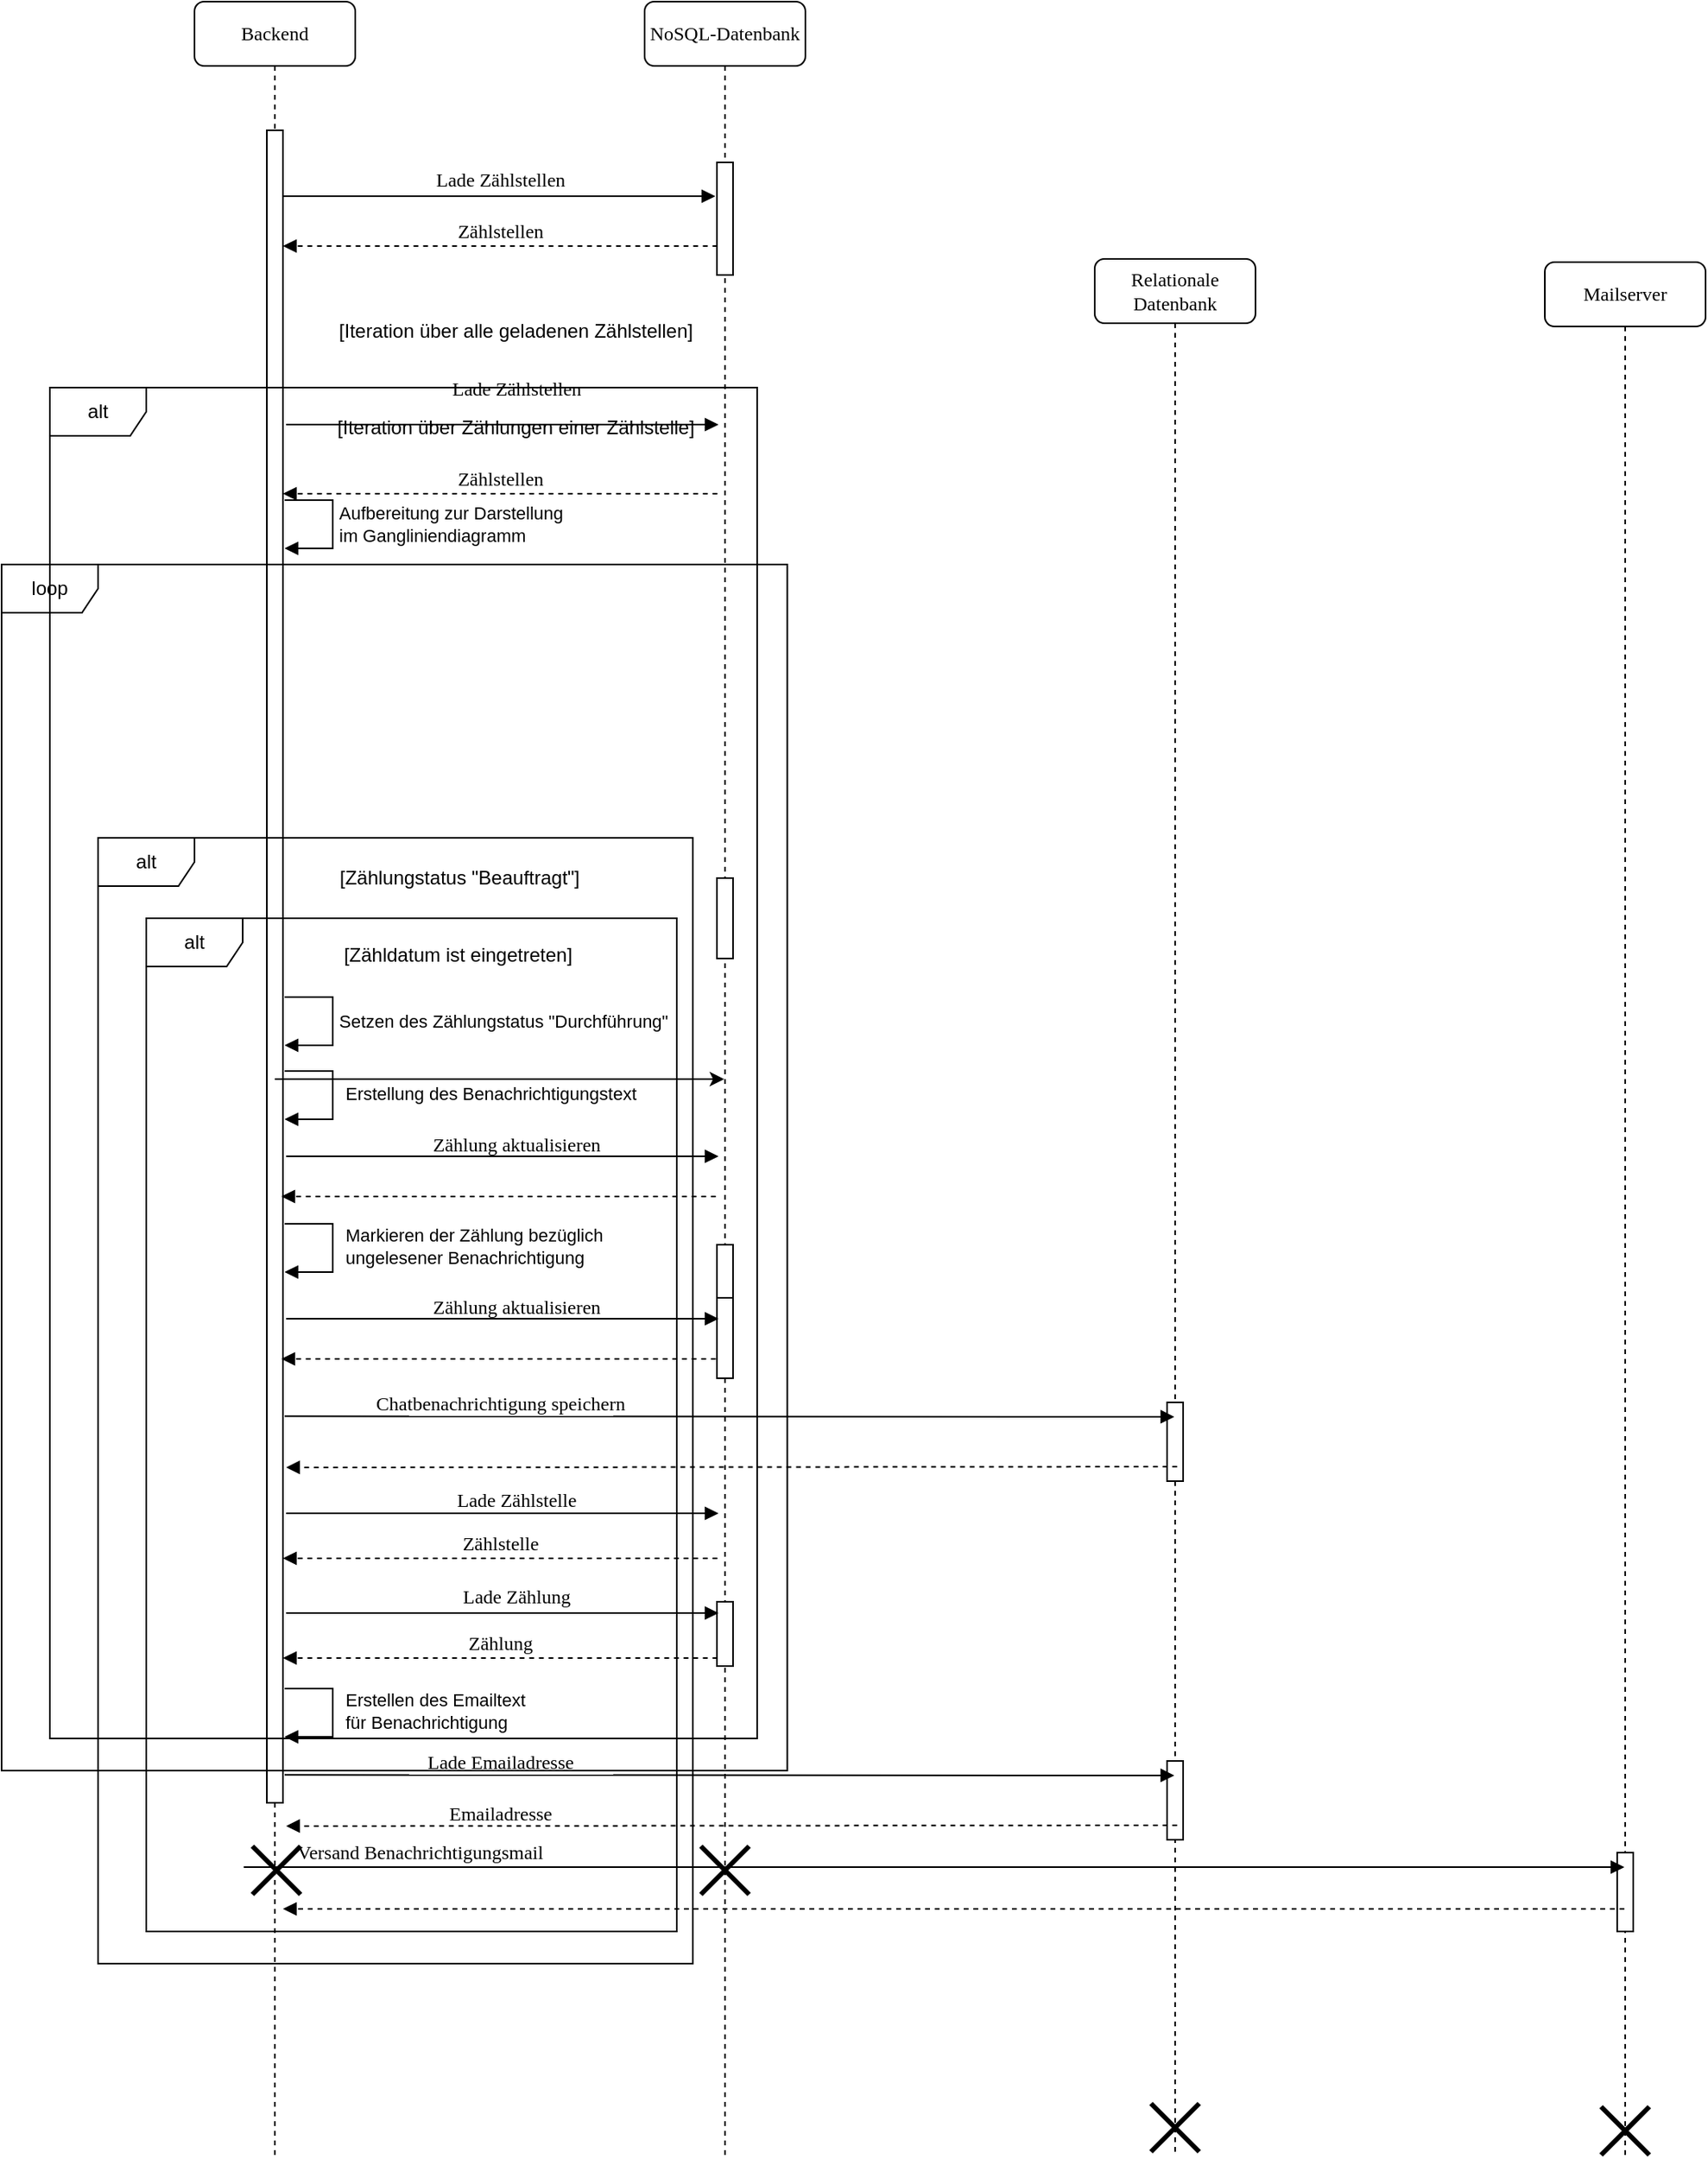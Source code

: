 <mxfile version="27.0.5">
  <diagram name="Seite-1" id="bGcENvx-rqWKhTurmv1m">
    <mxGraphModel dx="1426" dy="2130" grid="1" gridSize="10" guides="1" tooltips="1" connect="1" arrows="1" fold="1" page="1" pageScale="1" pageWidth="827" pageHeight="1169" math="0" shadow="0">
      <root>
        <mxCell id="0" />
        <mxCell id="1" parent="0" />
        <mxCell id="ue7t5pKXN6XHKBtUqyQd-4" value="Backend" style="shape=umlLifeline;perimeter=lifelinePerimeter;whiteSpace=wrap;html=1;container=1;collapsible=0;recursiveResize=0;outlineConnect=0;rounded=1;shadow=0;comic=0;labelBackgroundColor=none;strokeWidth=1;fontFamily=Verdana;fontSize=12;align=center;" parent="1" vertex="1">
          <mxGeometry x="670" y="-80" width="100" height="1340" as="geometry" />
        </mxCell>
        <mxCell id="ue7t5pKXN6XHKBtUqyQd-5" value="" style="html=1;points=[];perimeter=orthogonalPerimeter;rounded=0;shadow=0;comic=0;labelBackgroundColor=none;strokeWidth=1;fontFamily=Verdana;fontSize=12;align=center;" parent="ue7t5pKXN6XHKBtUqyQd-4" vertex="1">
          <mxGeometry x="45" y="80" width="10" height="1040" as="geometry" />
        </mxCell>
        <mxCell id="ue7t5pKXN6XHKBtUqyQd-149" value="" style="shape=umlDestroy;whiteSpace=wrap;html=1;strokeWidth=3;targetShapes=umlLifeline;" parent="ue7t5pKXN6XHKBtUqyQd-4" vertex="1">
          <mxGeometry x="36" y="1147" width="30" height="30" as="geometry" />
        </mxCell>
        <mxCell id="ue7t5pKXN6XHKBtUqyQd-7" value="NoSQL-Datenbank" style="shape=umlLifeline;perimeter=lifelinePerimeter;whiteSpace=wrap;html=1;container=1;collapsible=0;recursiveResize=0;outlineConnect=0;rounded=1;shadow=0;comic=0;labelBackgroundColor=none;strokeWidth=1;fontFamily=Verdana;fontSize=12;align=center;" parent="1" vertex="1">
          <mxGeometry x="950" y="-80" width="100" height="1340" as="geometry" />
        </mxCell>
        <mxCell id="ue7t5pKXN6XHKBtUqyQd-150" value="" style="shape=umlDestroy;whiteSpace=wrap;html=1;strokeWidth=3;targetShapes=umlLifeline;" parent="ue7t5pKXN6XHKBtUqyQd-7" vertex="1">
          <mxGeometry x="35" y="1147" width="30" height="30" as="geometry" />
        </mxCell>
        <mxCell id="OTIhska1MJh9wsHejd_R-1" value="" style="html=1;points=[];perimeter=orthogonalPerimeter;rounded=0;shadow=0;comic=0;labelBackgroundColor=none;strokeWidth=1;fontFamily=Verdana;fontSize=12;align=center;" parent="ue7t5pKXN6XHKBtUqyQd-7" vertex="1">
          <mxGeometry x="45" y="100" width="10" height="70" as="geometry" />
        </mxCell>
        <mxCell id="OTIhska1MJh9wsHejd_R-4" value="loop" style="shape=umlFrame;whiteSpace=wrap;html=1;pointerEvents=0;" parent="ue7t5pKXN6XHKBtUqyQd-7" vertex="1">
          <mxGeometry x="-400" y="350" width="488.75" height="750" as="geometry" />
        </mxCell>
        <mxCell id="OTIhska1MJh9wsHejd_R-5" value="alt" style="shape=umlFrame;whiteSpace=wrap;html=1;pointerEvents=0;" parent="ue7t5pKXN6XHKBtUqyQd-7" vertex="1">
          <mxGeometry x="-370" y="240" width="440" height="840" as="geometry" />
        </mxCell>
        <mxCell id="ue7t5pKXN6XHKBtUqyQd-141" value="Aufbereitung zur Darstellung&lt;div&gt;im Gangliniendiagramm&lt;/div&gt;" style="html=1;align=left;spacingLeft=2;endArrow=block;rounded=0;edgeStyle=orthogonalEdgeStyle;curved=0;rounded=0;" parent="ue7t5pKXN6XHKBtUqyQd-7" edge="1">
          <mxGeometry relative="1" as="geometry">
            <mxPoint x="-224" y="310" as="sourcePoint" />
            <Array as="points">
              <mxPoint x="-194" y="310" />
              <mxPoint x="-194" y="340" />
            </Array>
            <mxPoint x="-224" y="340" as="targetPoint" />
            <mxPoint as="offset" />
          </mxGeometry>
        </mxCell>
        <mxCell id="4cLMA0_kM-lcoHu_N5Rg-17" value="[Iteration über alle geladenen Zählstellen]" style="text;html=1;strokeColor=none;fillColor=none;align=center;verticalAlign=middle;whiteSpace=wrap;rounded=0;" parent="ue7t5pKXN6XHKBtUqyQd-7" vertex="1">
          <mxGeometry x="-200" y="190" width="240" height="30" as="geometry" />
        </mxCell>
        <mxCell id="ue7t5pKXN6XHKBtUqyQd-134" value="[Iteration über Zählungen einer Zählstelle]" style="text;html=1;strokeColor=none;fillColor=none;align=center;verticalAlign=middle;whiteSpace=wrap;rounded=0;" parent="ue7t5pKXN6XHKBtUqyQd-7" vertex="1">
          <mxGeometry x="-195" y="250" width="230" height="30" as="geometry" />
        </mxCell>
        <mxCell id="AzUamaKKGKAtAthFQINZ-4" value="" style="html=1;points=[];perimeter=orthogonalPerimeter;rounded=0;shadow=0;comic=0;labelBackgroundColor=none;strokeWidth=1;fontFamily=Verdana;fontSize=12;align=center;" parent="ue7t5pKXN6XHKBtUqyQd-7" vertex="1">
          <mxGeometry x="45" y="545" width="10" height="50" as="geometry" />
        </mxCell>
        <mxCell id="TXkHGRoiUV_yluwGaubA-20" value="" style="html=1;points=[];perimeter=orthogonalPerimeter;rounded=0;shadow=0;comic=0;labelBackgroundColor=none;strokeWidth=1;fontFamily=Verdana;fontSize=12;align=center;" parent="ue7t5pKXN6XHKBtUqyQd-7" vertex="1">
          <mxGeometry x="45" y="773" width="10" height="40" as="geometry" />
        </mxCell>
        <mxCell id="OTIhska1MJh9wsHejd_R-2" value="Lade Zählstellen" style="html=1;verticalAlign=bottom;endArrow=block;entryX=0;entryY=0;labelBackgroundColor=none;fontFamily=Verdana;fontSize=12;edgeStyle=elbowEdgeStyle;elbow=vertical;" parent="1" edge="1">
          <mxGeometry x="0.063" y="13" relative="1" as="geometry">
            <mxPoint x="727" y="183.0" as="sourcePoint" />
            <mxPoint as="offset" />
            <mxPoint x="996" y="183.0" as="targetPoint" />
          </mxGeometry>
        </mxCell>
        <mxCell id="OTIhska1MJh9wsHejd_R-3" value="Zählstellen" style="html=1;verticalAlign=bottom;endArrow=block;labelBackgroundColor=none;fontFamily=Verdana;fontSize=12;edgeStyle=elbowEdgeStyle;elbow=vertical;exitX=0.925;exitY=0.55;exitDx=0;exitDy=0;exitPerimeter=0;dashed=1;" parent="1" edge="1">
          <mxGeometry x="-0.001" relative="1" as="geometry">
            <mxPoint x="995.25" y="225.97" as="sourcePoint" />
            <mxPoint as="offset" />
            <mxPoint x="725" y="225.97" as="targetPoint" />
          </mxGeometry>
        </mxCell>
        <mxCell id="OTIhska1MJh9wsHejd_R-41" value="alt" style="shape=umlFrame;whiteSpace=wrap;html=1;pointerEvents=0;" parent="1" vertex="1">
          <mxGeometry x="610" y="440" width="370" height="700" as="geometry" />
        </mxCell>
        <mxCell id="4cLMA0_kM-lcoHu_N5Rg-1" value="[Zählungstatus &quot;Beauftragt&quot;]" style="text;html=1;strokeColor=none;fillColor=none;align=center;verticalAlign=middle;whiteSpace=wrap;rounded=0;" parent="1" vertex="1">
          <mxGeometry x="730" y="450" width="210" height="30" as="geometry" />
        </mxCell>
        <mxCell id="AzUamaKKGKAtAthFQINZ-1" value="alt" style="shape=umlFrame;whiteSpace=wrap;html=1;pointerEvents=0;" parent="1" vertex="1">
          <mxGeometry x="640" y="490" width="330" height="630" as="geometry" />
        </mxCell>
        <mxCell id="AzUamaKKGKAtAthFQINZ-2" value="[Zähldatum ist eingetreten]" style="text;html=1;strokeColor=none;fillColor=none;align=center;verticalAlign=middle;whiteSpace=wrap;rounded=0;" parent="1" vertex="1">
          <mxGeometry x="729" y="498" width="210" height="30" as="geometry" />
        </mxCell>
        <mxCell id="AzUamaKKGKAtAthFQINZ-3" value="Setzen des Zählungstatus &quot;Durchführung&quot;" style="html=1;align=left;spacingLeft=2;endArrow=block;rounded=0;edgeStyle=orthogonalEdgeStyle;curved=0;rounded=0;" parent="1" edge="1">
          <mxGeometry relative="1" as="geometry">
            <mxPoint x="726" y="539" as="sourcePoint" />
            <Array as="points">
              <mxPoint x="756" y="539" />
              <mxPoint x="756" y="569" />
            </Array>
            <mxPoint x="726" y="569" as="targetPoint" />
            <mxPoint as="offset" />
          </mxGeometry>
        </mxCell>
        <mxCell id="AzUamaKKGKAtAthFQINZ-5" value="Zählung aktualisieren" style="html=1;verticalAlign=bottom;endArrow=block;entryX=0;entryY=0;labelBackgroundColor=none;fontFamily=Verdana;fontSize=12;edgeStyle=elbowEdgeStyle;elbow=horizontal;" parent="1" edge="1">
          <mxGeometry x="0.063" y="-2" relative="1" as="geometry">
            <mxPoint x="727" y="638" as="sourcePoint" />
            <mxPoint as="offset" />
            <mxPoint x="996" y="638" as="targetPoint" />
          </mxGeometry>
        </mxCell>
        <mxCell id="AzUamaKKGKAtAthFQINZ-7" value="" style="html=1;verticalAlign=bottom;endArrow=block;labelBackgroundColor=none;fontFamily=Verdana;fontSize=12;edgeStyle=elbowEdgeStyle;elbow=vertical;exitX=0.925;exitY=0.55;exitDx=0;exitDy=0;exitPerimeter=0;dashed=1;" parent="1" edge="1">
          <mxGeometry x="-0.001" relative="1" as="geometry">
            <mxPoint x="994.25" y="663" as="sourcePoint" />
            <mxPoint as="offset" />
            <mxPoint x="724" y="663" as="targetPoint" />
          </mxGeometry>
        </mxCell>
        <mxCell id="TXkHGRoiUV_yluwGaubA-1" value="Relationale&lt;div&gt;Datenbank&lt;/div&gt;" style="shape=umlLifeline;perimeter=lifelinePerimeter;whiteSpace=wrap;html=1;container=1;collapsible=0;recursiveResize=0;outlineConnect=0;rounded=1;shadow=0;comic=0;labelBackgroundColor=none;strokeWidth=1;fontFamily=Verdana;fontSize=12;align=center;" parent="1" vertex="1">
          <mxGeometry x="1230" y="80" width="100" height="1180" as="geometry" />
        </mxCell>
        <mxCell id="TXkHGRoiUV_yluwGaubA-2" value="" style="shape=umlDestroy;whiteSpace=wrap;html=1;strokeWidth=3;targetShapes=umlLifeline;" parent="TXkHGRoiUV_yluwGaubA-1" vertex="1">
          <mxGeometry x="35" y="1147" width="30" height="30" as="geometry" />
        </mxCell>
        <mxCell id="TXkHGRoiUV_yluwGaubA-3" value="" style="html=1;points=[];perimeter=orthogonalPerimeter;rounded=0;shadow=0;comic=0;labelBackgroundColor=none;strokeWidth=1;fontFamily=Verdana;fontSize=12;align=center;" parent="TXkHGRoiUV_yluwGaubA-1" vertex="1">
          <mxGeometry x="45" y="711" width="10" height="49" as="geometry" />
        </mxCell>
        <mxCell id="TXkHGRoiUV_yluwGaubA-4" value="Erstellung des Benachrichtigungstext" style="html=1;align=left;spacingLeft=2;endArrow=block;rounded=0;edgeStyle=orthogonalEdgeStyle;curved=0;rounded=0;" parent="1" edge="1">
          <mxGeometry x="-0.022" y="4" relative="1" as="geometry">
            <mxPoint x="726" y="585" as="sourcePoint" />
            <Array as="points">
              <mxPoint x="756" y="585" />
              <mxPoint x="756" y="615" />
            </Array>
            <mxPoint x="726" y="615" as="targetPoint" />
            <mxPoint as="offset" />
          </mxGeometry>
        </mxCell>
        <mxCell id="TXkHGRoiUV_yluwGaubA-5" value="Chatbenachrichtigung speichern" style="html=1;verticalAlign=bottom;endArrow=block;labelBackgroundColor=none;fontFamily=Verdana;fontSize=12;edgeStyle=elbowEdgeStyle;elbow=vertical;exitX=1.1;exitY=0.746;exitDx=0;exitDy=0;exitPerimeter=0;" parent="1" edge="1">
          <mxGeometry x="-0.516" y="-1" relative="1" as="geometry">
            <mxPoint x="726" y="799.66" as="sourcePoint" />
            <mxPoint as="offset" />
            <mxPoint x="1279.5" y="800" as="targetPoint" />
          </mxGeometry>
        </mxCell>
        <mxCell id="TXkHGRoiUV_yluwGaubA-8" value="" style="html=1;verticalAlign=bottom;endArrow=block;labelBackgroundColor=none;fontFamily=Verdana;fontSize=12;edgeStyle=elbowEdgeStyle;elbow=vertical;exitX=0.925;exitY=0.55;exitDx=0;exitDy=0;exitPerimeter=0;dashed=1;entryX=1.1;entryY=0.79;entryDx=0;entryDy=0;entryPerimeter=0;" parent="1" edge="1">
          <mxGeometry x="-0.001" relative="1" as="geometry">
            <mxPoint x="1281.25" y="831" as="sourcePoint" />
            <mxPoint as="offset" />
            <mxPoint x="727" y="831.9" as="targetPoint" />
          </mxGeometry>
        </mxCell>
        <mxCell id="TXkHGRoiUV_yluwGaubA-9" value="Markieren der Zählung bezüglich&amp;nbsp;&lt;div&gt;ungelesener Benachrichtigung&lt;/div&gt;" style="html=1;align=left;spacingLeft=2;endArrow=block;rounded=0;edgeStyle=orthogonalEdgeStyle;curved=0;rounded=0;" parent="1" edge="1">
          <mxGeometry x="-0.022" y="4" relative="1" as="geometry">
            <mxPoint x="726" y="680" as="sourcePoint" />
            <Array as="points">
              <mxPoint x="756" y="680" />
              <mxPoint x="756" y="710" />
            </Array>
            <mxPoint x="726" y="710" as="targetPoint" />
            <mxPoint as="offset" />
          </mxGeometry>
        </mxCell>
        <mxCell id="TXkHGRoiUV_yluwGaubA-10" value="Mailserver" style="shape=umlLifeline;perimeter=lifelinePerimeter;whiteSpace=wrap;html=1;container=1;collapsible=0;recursiveResize=0;outlineConnect=0;rounded=1;shadow=0;comic=0;labelBackgroundColor=none;strokeWidth=1;fontFamily=Verdana;fontSize=12;align=center;" parent="1" vertex="1">
          <mxGeometry x="1510" y="82" width="100" height="1178" as="geometry" />
        </mxCell>
        <mxCell id="TXkHGRoiUV_yluwGaubA-11" value="" style="shape=umlDestroy;whiteSpace=wrap;html=1;strokeWidth=3;targetShapes=umlLifeline;" parent="TXkHGRoiUV_yluwGaubA-10" vertex="1">
          <mxGeometry x="35" y="1147" width="30" height="30" as="geometry" />
        </mxCell>
        <mxCell id="TXkHGRoiUV_yluwGaubA-12" value="" style="html=1;points=[];perimeter=orthogonalPerimeter;rounded=0;shadow=0;comic=0;labelBackgroundColor=none;strokeWidth=1;fontFamily=Verdana;fontSize=12;align=center;" parent="TXkHGRoiUV_yluwGaubA-10" vertex="1">
          <mxGeometry x="45" y="989" width="10" height="49" as="geometry" />
        </mxCell>
        <mxCell id="TXkHGRoiUV_yluwGaubA-13" value="Erstellen des Emailtext&lt;div&gt;für Benachrichtigung&lt;/div&gt;" style="html=1;align=left;spacingLeft=2;endArrow=block;rounded=0;edgeStyle=orthogonalEdgeStyle;curved=0;rounded=0;" parent="1" edge="1">
          <mxGeometry x="-0.022" y="4" relative="1" as="geometry">
            <mxPoint x="726" y="969" as="sourcePoint" />
            <Array as="points">
              <mxPoint x="756" y="969" />
              <mxPoint x="756" y="999" />
            </Array>
            <mxPoint x="726" y="999" as="targetPoint" />
            <mxPoint as="offset" />
          </mxGeometry>
        </mxCell>
        <mxCell id="TXkHGRoiUV_yluwGaubA-15" value="" style="html=1;points=[];perimeter=orthogonalPerimeter;rounded=0;shadow=0;comic=0;labelBackgroundColor=none;strokeWidth=1;fontFamily=Verdana;fontSize=12;align=center;" parent="1" vertex="1">
          <mxGeometry x="995" y="726" width="10" height="50" as="geometry" />
        </mxCell>
        <mxCell id="TXkHGRoiUV_yluwGaubA-16" value="Zählung aktualisieren" style="html=1;verticalAlign=bottom;endArrow=block;entryX=0;entryY=0;labelBackgroundColor=none;fontFamily=Verdana;fontSize=12;edgeStyle=elbowEdgeStyle;elbow=vertical;" parent="1" edge="1">
          <mxGeometry x="0.063" y="-2" relative="1" as="geometry">
            <mxPoint x="727" y="739" as="sourcePoint" />
            <mxPoint as="offset" />
            <mxPoint x="996" y="739" as="targetPoint" />
          </mxGeometry>
        </mxCell>
        <mxCell id="TXkHGRoiUV_yluwGaubA-17" value="" style="html=1;verticalAlign=bottom;endArrow=block;labelBackgroundColor=none;fontFamily=Verdana;fontSize=12;edgeStyle=elbowEdgeStyle;elbow=vertical;exitX=0.925;exitY=0.55;exitDx=0;exitDy=0;exitPerimeter=0;dashed=1;" parent="1" edge="1">
          <mxGeometry x="-0.001" relative="1" as="geometry">
            <mxPoint x="994.25" y="764" as="sourcePoint" />
            <mxPoint as="offset" />
            <mxPoint x="724" y="764" as="targetPoint" />
          </mxGeometry>
        </mxCell>
        <mxCell id="TXkHGRoiUV_yluwGaubA-18" value="Lade Zählstelle" style="html=1;verticalAlign=bottom;endArrow=block;entryX=0;entryY=0;labelBackgroundColor=none;fontFamily=Verdana;fontSize=12;edgeStyle=elbowEdgeStyle;elbow=vertical;" parent="1" edge="1">
          <mxGeometry x="0.063" y="-1" relative="1" as="geometry">
            <mxPoint x="727" y="860" as="sourcePoint" />
            <mxPoint as="offset" />
            <mxPoint x="996" y="860" as="targetPoint" />
          </mxGeometry>
        </mxCell>
        <mxCell id="TXkHGRoiUV_yluwGaubA-19" value="Zählstelle" style="html=1;verticalAlign=bottom;endArrow=block;labelBackgroundColor=none;fontFamily=Verdana;fontSize=12;edgeStyle=elbowEdgeStyle;elbow=vertical;exitX=0.925;exitY=0.55;exitDx=0;exitDy=0;exitPerimeter=0;dashed=1;" parent="1" edge="1">
          <mxGeometry x="-0.001" relative="1" as="geometry">
            <mxPoint x="995.25" y="887.97" as="sourcePoint" />
            <mxPoint as="offset" />
            <mxPoint x="725" y="887.97" as="targetPoint" />
          </mxGeometry>
        </mxCell>
        <mxCell id="TXkHGRoiUV_yluwGaubA-21" value="" style="html=1;points=[];perimeter=orthogonalPerimeter;rounded=0;shadow=0;comic=0;labelBackgroundColor=none;strokeWidth=1;fontFamily=Verdana;fontSize=12;align=center;" parent="1" vertex="1">
          <mxGeometry x="995" y="915" width="10" height="40" as="geometry" />
        </mxCell>
        <mxCell id="TXkHGRoiUV_yluwGaubA-22" value="Lade Zählung" style="html=1;verticalAlign=bottom;endArrow=block;entryX=0;entryY=0;labelBackgroundColor=none;fontFamily=Verdana;fontSize=12;edgeStyle=elbowEdgeStyle;elbow=vertical;" parent="1" edge="1">
          <mxGeometry x="0.063" y="1" relative="1" as="geometry">
            <mxPoint x="727" y="922" as="sourcePoint" />
            <mxPoint as="offset" />
            <mxPoint x="996" y="922" as="targetPoint" />
          </mxGeometry>
        </mxCell>
        <mxCell id="TXkHGRoiUV_yluwGaubA-23" value="Zählung" style="html=1;verticalAlign=bottom;endArrow=block;labelBackgroundColor=none;fontFamily=Verdana;fontSize=12;edgeStyle=elbowEdgeStyle;elbow=vertical;exitX=0.925;exitY=0.55;exitDx=0;exitDy=0;exitPerimeter=0;dashed=1;" parent="1" edge="1">
          <mxGeometry x="-0.001" relative="1" as="geometry">
            <mxPoint x="995.25" y="949.97" as="sourcePoint" />
            <mxPoint as="offset" />
            <mxPoint x="725" y="949.97" as="targetPoint" />
          </mxGeometry>
        </mxCell>
        <mxCell id="TXkHGRoiUV_yluwGaubA-24" value="" style="html=1;points=[];perimeter=orthogonalPerimeter;rounded=0;shadow=0;comic=0;labelBackgroundColor=none;strokeWidth=1;fontFamily=Verdana;fontSize=12;align=center;" parent="1" vertex="1">
          <mxGeometry x="1275" y="1014" width="10" height="49" as="geometry" />
        </mxCell>
        <mxCell id="TXkHGRoiUV_yluwGaubA-25" value="Lade Emailadresse" style="html=1;verticalAlign=bottom;endArrow=block;labelBackgroundColor=none;fontFamily=Verdana;fontSize=12;edgeStyle=elbowEdgeStyle;elbow=vertical;exitX=1.1;exitY=0.746;exitDx=0;exitDy=0;exitPerimeter=0;" parent="1" edge="1">
          <mxGeometry x="-0.516" y="-1" relative="1" as="geometry">
            <mxPoint x="726" y="1022.66" as="sourcePoint" />
            <mxPoint as="offset" />
            <mxPoint x="1279.5" y="1023" as="targetPoint" />
          </mxGeometry>
        </mxCell>
        <mxCell id="TXkHGRoiUV_yluwGaubA-26" value="Emailadresse" style="html=1;verticalAlign=bottom;endArrow=block;labelBackgroundColor=none;fontFamily=Verdana;fontSize=12;edgeStyle=elbowEdgeStyle;elbow=vertical;exitX=0.925;exitY=0.55;exitDx=0;exitDy=0;exitPerimeter=0;dashed=1;entryX=1.1;entryY=0.79;entryDx=0;entryDy=0;entryPerimeter=0;" parent="1" edge="1">
          <mxGeometry x="0.518" y="1" relative="1" as="geometry">
            <mxPoint x="1281.25" y="1054" as="sourcePoint" />
            <mxPoint as="offset" />
            <mxPoint x="727" y="1054.9" as="targetPoint" />
          </mxGeometry>
        </mxCell>
        <mxCell id="TXkHGRoiUV_yluwGaubA-27" value="Versand Benachrichtigungsmail" style="html=1;verticalAlign=bottom;endArrow=block;labelBackgroundColor=none;fontFamily=Verdana;fontSize=12;edgeStyle=elbowEdgeStyle;elbow=vertical;exitX=1.1;exitY=0.746;exitDx=0;exitDy=0;exitPerimeter=0;" parent="1" target="TXkHGRoiUV_yluwGaubA-10" edge="1">
          <mxGeometry x="-0.678" relative="1" as="geometry">
            <mxPoint x="726" y="1080.0" as="sourcePoint" />
            <mxPoint as="offset" />
            <mxPoint x="1525.5" y="1080" as="targetPoint" />
            <Array as="points">
              <mxPoint x="696" y="1080" />
            </Array>
          </mxGeometry>
        </mxCell>
        <mxCell id="TXkHGRoiUV_yluwGaubA-29" value="" style="html=1;verticalAlign=bottom;endArrow=block;labelBackgroundColor=none;fontFamily=Verdana;fontSize=12;edgeStyle=elbowEdgeStyle;elbow=vertical;dashed=1;entryX=1.1;entryY=0.79;entryDx=0;entryDy=0;entryPerimeter=0;" parent="1" source="TXkHGRoiUV_yluwGaubA-10" edge="1">
          <mxGeometry x="0.518" y="1" relative="1" as="geometry">
            <mxPoint x="1279.25" y="1105" as="sourcePoint" />
            <mxPoint as="offset" />
            <mxPoint x="725" y="1105.9" as="targetPoint" />
          </mxGeometry>
        </mxCell>
        <mxCell id="eLzcs7Eq4lx3NM-up-4G-1" value="" style="endArrow=classic;html=1;rounded=0;" edge="1" parent="1" source="ue7t5pKXN6XHKBtUqyQd-4" target="ue7t5pKXN6XHKBtUqyQd-7">
          <mxGeometry width="50" height="50" relative="1" as="geometry">
            <mxPoint x="1060" y="120" as="sourcePoint" />
            <mxPoint x="1110" y="70" as="targetPoint" />
          </mxGeometry>
        </mxCell>
        <mxCell id="eLzcs7Eq4lx3NM-up-4G-4" value="Zählstellen" style="html=1;verticalAlign=bottom;endArrow=block;labelBackgroundColor=none;fontFamily=Verdana;fontSize=12;edgeStyle=elbowEdgeStyle;elbow=vertical;exitX=0.925;exitY=0.55;exitDx=0;exitDy=0;exitPerimeter=0;dashed=1;" edge="1" parent="1">
          <mxGeometry x="-0.001" relative="1" as="geometry">
            <mxPoint x="995.25" y="72" as="sourcePoint" />
            <mxPoint as="offset" />
            <mxPoint x="725" y="72" as="targetPoint" />
          </mxGeometry>
        </mxCell>
        <mxCell id="eLzcs7Eq4lx3NM-up-4G-5" value="Lade Zählstellen" style="html=1;verticalAlign=bottom;endArrow=block;entryX=0;entryY=0;labelBackgroundColor=none;fontFamily=Verdana;fontSize=12;edgeStyle=elbowEdgeStyle;elbow=vertical;" edge="1" parent="1">
          <mxGeometry x="0.004" y="1" relative="1" as="geometry">
            <mxPoint x="725" y="41.0" as="sourcePoint" />
            <mxPoint as="offset" />
            <mxPoint x="994" y="41.0" as="targetPoint" />
          </mxGeometry>
        </mxCell>
      </root>
    </mxGraphModel>
  </diagram>
</mxfile>
